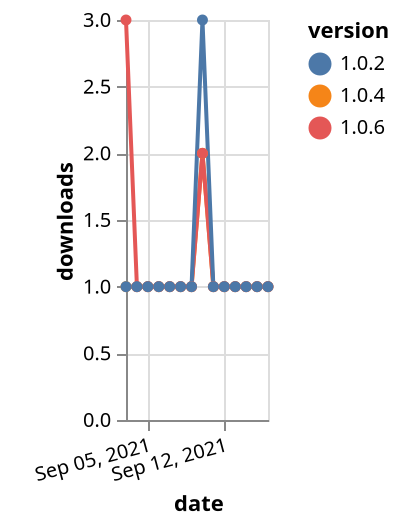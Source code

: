 {"$schema": "https://vega.github.io/schema/vega-lite/v5.json", "description": "A simple bar chart with embedded data.", "data": {"values": [{"date": "2021-09-03", "total": 123, "delta": 1, "version": "1.0.4"}, {"date": "2021-09-04", "total": 124, "delta": 1, "version": "1.0.4"}, {"date": "2021-09-05", "total": 125, "delta": 1, "version": "1.0.4"}, {"date": "2021-09-06", "total": 126, "delta": 1, "version": "1.0.4"}, {"date": "2021-09-07", "total": 127, "delta": 1, "version": "1.0.4"}, {"date": "2021-09-08", "total": 128, "delta": 1, "version": "1.0.4"}, {"date": "2021-09-09", "total": 129, "delta": 1, "version": "1.0.4"}, {"date": "2021-09-10", "total": 131, "delta": 2, "version": "1.0.4"}, {"date": "2021-09-11", "total": 132, "delta": 1, "version": "1.0.4"}, {"date": "2021-09-12", "total": 133, "delta": 1, "version": "1.0.4"}, {"date": "2021-09-13", "total": 134, "delta": 1, "version": "1.0.4"}, {"date": "2021-09-14", "total": 135, "delta": 1, "version": "1.0.4"}, {"date": "2021-09-15", "total": 136, "delta": 1, "version": "1.0.4"}, {"date": "2021-09-16", "total": 137, "delta": 1, "version": "1.0.4"}, {"date": "2021-09-03", "total": 94, "delta": 3, "version": "1.0.6"}, {"date": "2021-09-04", "total": 95, "delta": 1, "version": "1.0.6"}, {"date": "2021-09-05", "total": 96, "delta": 1, "version": "1.0.6"}, {"date": "2021-09-06", "total": 97, "delta": 1, "version": "1.0.6"}, {"date": "2021-09-07", "total": 98, "delta": 1, "version": "1.0.6"}, {"date": "2021-09-08", "total": 99, "delta": 1, "version": "1.0.6"}, {"date": "2021-09-09", "total": 100, "delta": 1, "version": "1.0.6"}, {"date": "2021-09-10", "total": 102, "delta": 2, "version": "1.0.6"}, {"date": "2021-09-11", "total": 103, "delta": 1, "version": "1.0.6"}, {"date": "2021-09-12", "total": 104, "delta": 1, "version": "1.0.6"}, {"date": "2021-09-13", "total": 105, "delta": 1, "version": "1.0.6"}, {"date": "2021-09-14", "total": 106, "delta": 1, "version": "1.0.6"}, {"date": "2021-09-15", "total": 107, "delta": 1, "version": "1.0.6"}, {"date": "2021-09-16", "total": 108, "delta": 1, "version": "1.0.6"}, {"date": "2021-09-03", "total": 178, "delta": 1, "version": "1.0.2"}, {"date": "2021-09-04", "total": 179, "delta": 1, "version": "1.0.2"}, {"date": "2021-09-05", "total": 180, "delta": 1, "version": "1.0.2"}, {"date": "2021-09-06", "total": 181, "delta": 1, "version": "1.0.2"}, {"date": "2021-09-07", "total": 182, "delta": 1, "version": "1.0.2"}, {"date": "2021-09-08", "total": 183, "delta": 1, "version": "1.0.2"}, {"date": "2021-09-09", "total": 184, "delta": 1, "version": "1.0.2"}, {"date": "2021-09-10", "total": 187, "delta": 3, "version": "1.0.2"}, {"date": "2021-09-11", "total": 188, "delta": 1, "version": "1.0.2"}, {"date": "2021-09-12", "total": 189, "delta": 1, "version": "1.0.2"}, {"date": "2021-09-13", "total": 190, "delta": 1, "version": "1.0.2"}, {"date": "2021-09-14", "total": 191, "delta": 1, "version": "1.0.2"}, {"date": "2021-09-15", "total": 192, "delta": 1, "version": "1.0.2"}, {"date": "2021-09-16", "total": 193, "delta": 1, "version": "1.0.2"}]}, "width": "container", "mark": {"type": "line", "point": {"filled": true}}, "encoding": {"x": {"field": "date", "type": "temporal", "timeUnit": "yearmonthdate", "title": "date", "axis": {"labelAngle": -15}}, "y": {"field": "delta", "type": "quantitative", "title": "downloads"}, "color": {"field": "version", "type": "nominal"}, "tooltip": {"field": "delta"}}}